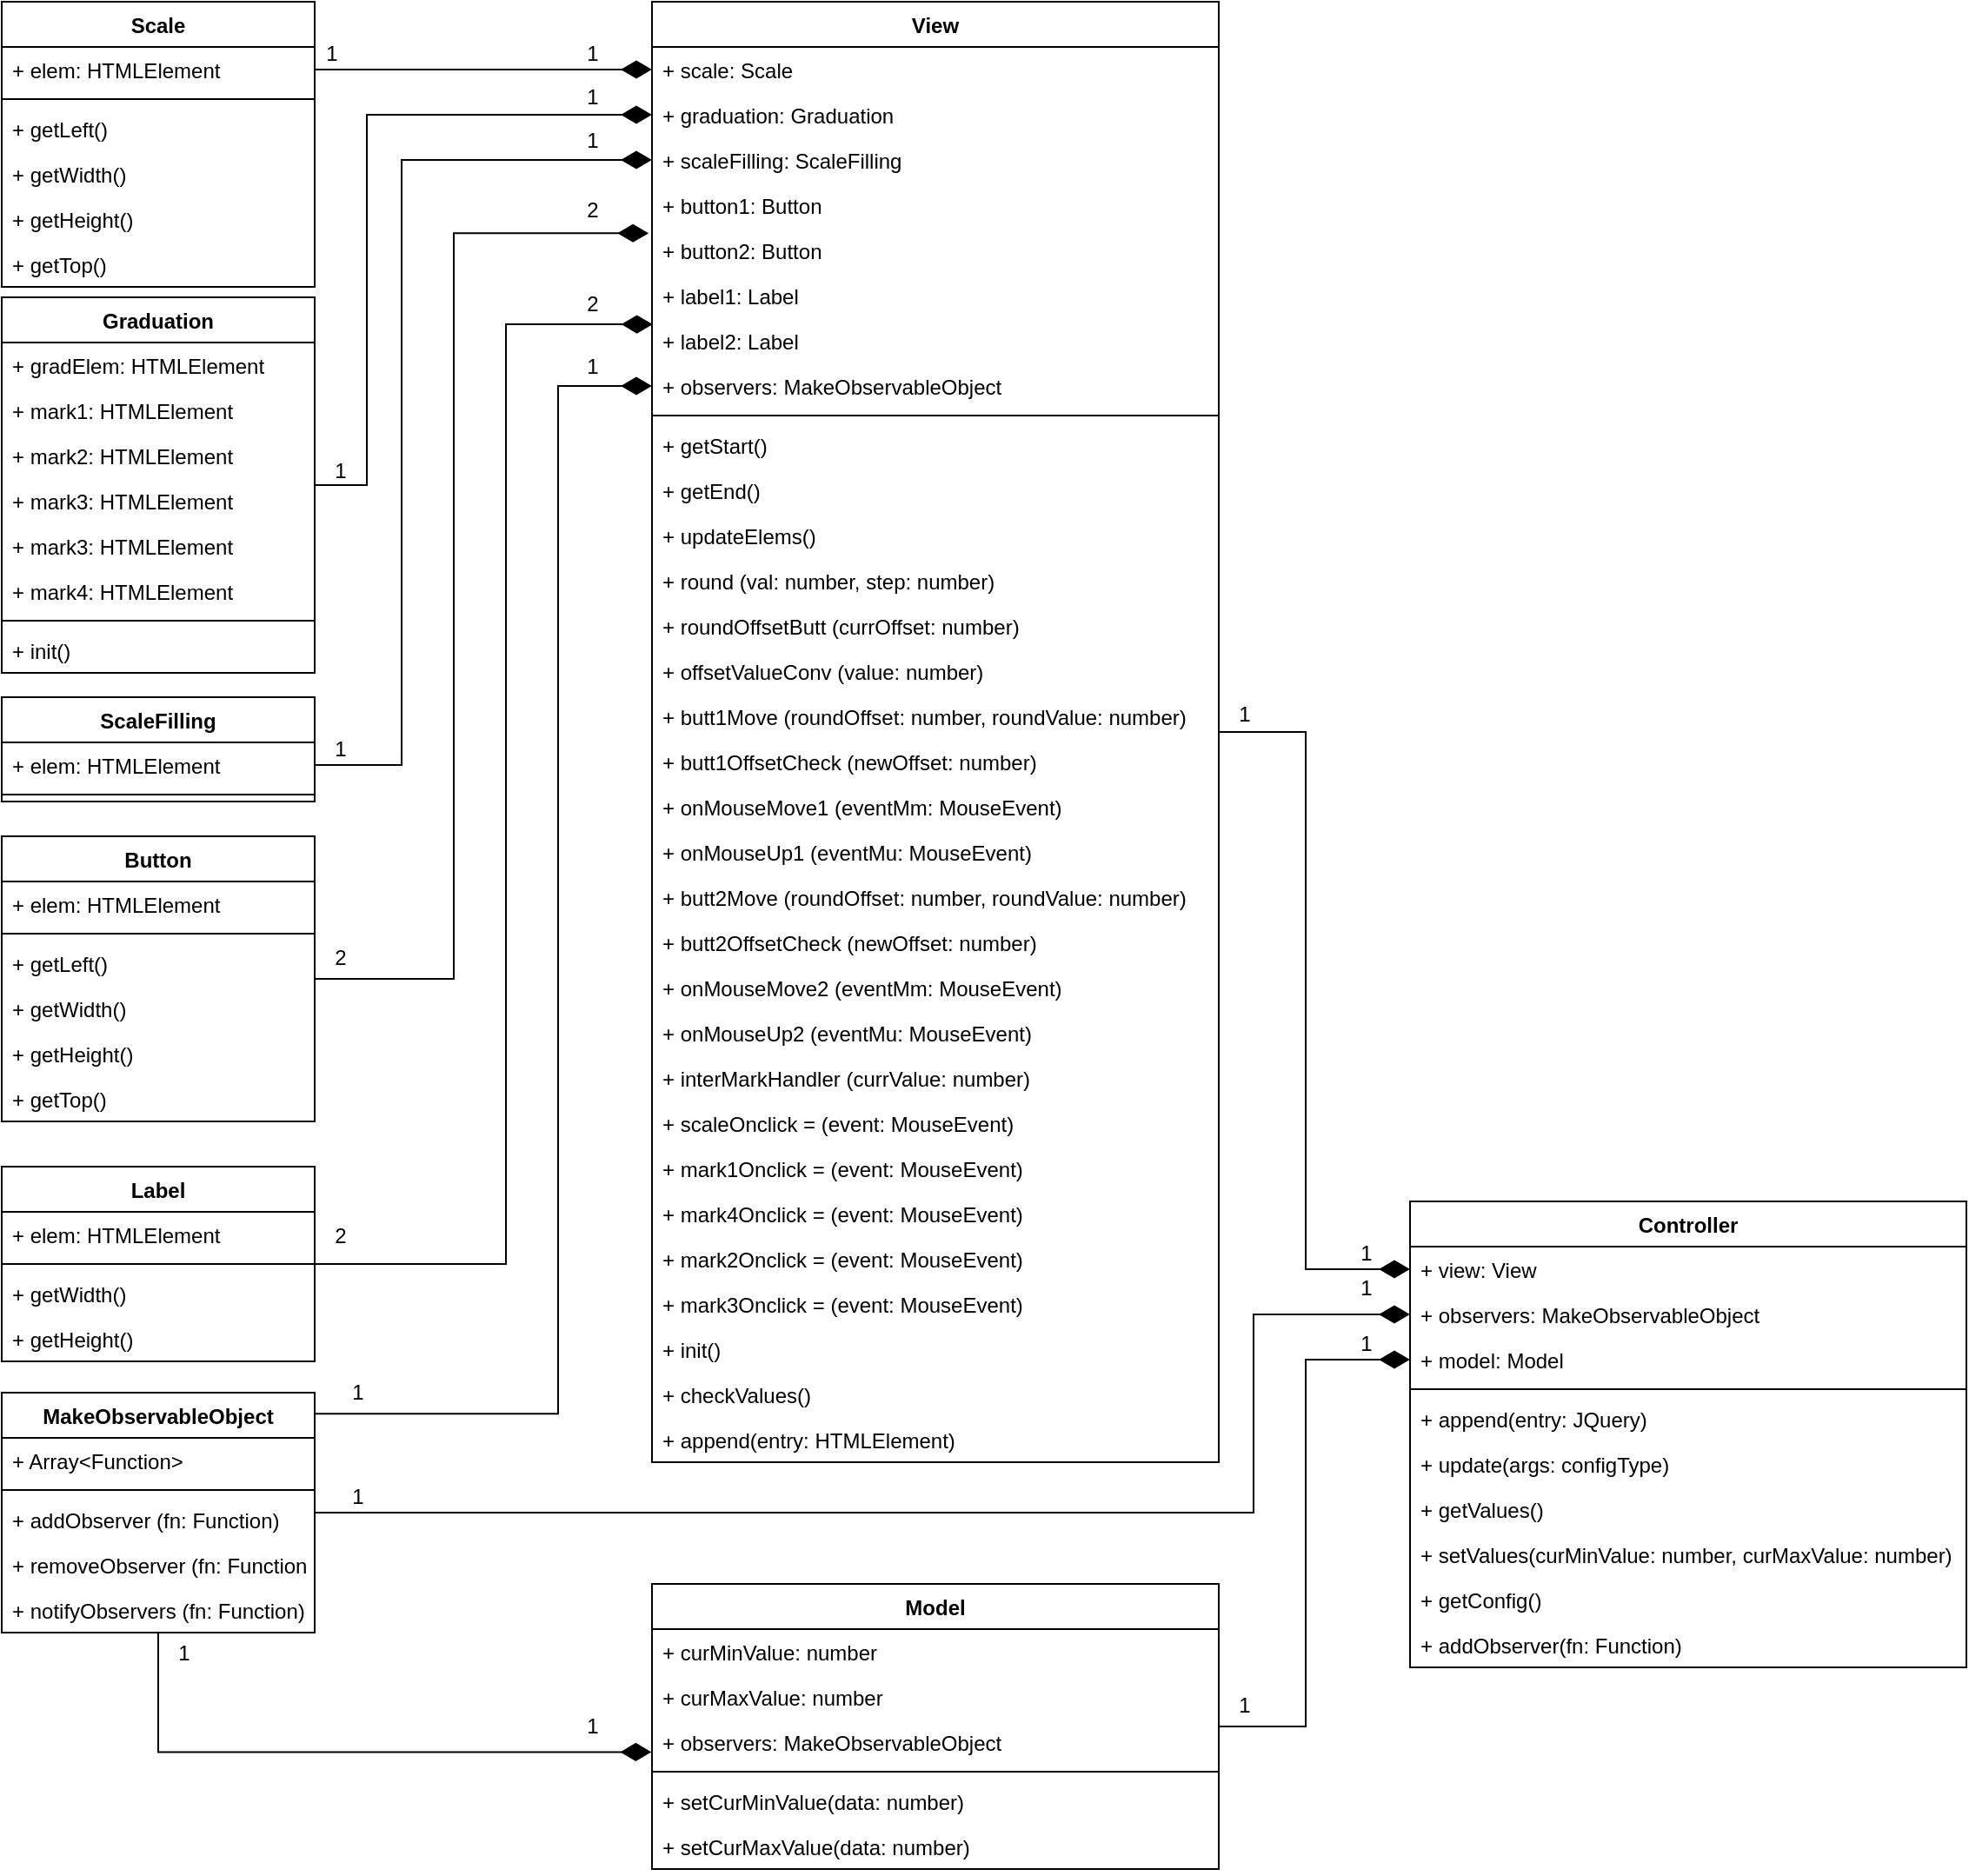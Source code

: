 <mxfile version="13.5.5" type="device"><diagram id="C5RBs43oDa-KdzZeNtuy" name="Page-1"><mxGraphModel dx="1468" dy="831" grid="1" gridSize="10" guides="1" tooltips="1" connect="1" arrows="1" fold="1" page="1" pageScale="1" pageWidth="1169" pageHeight="1654" math="0" shadow="0"><root><mxCell id="WIyWlLk6GJQsqaUBKTNV-0"/><mxCell id="WIyWlLk6GJQsqaUBKTNV-1" parent="WIyWlLk6GJQsqaUBKTNV-0"/><mxCell id="qAuqVjFfObLpfIINwKB6-16" style="edgeStyle=orthogonalEdgeStyle;rounded=0;orthogonalLoop=1;jettySize=auto;html=1;endArrow=diamondThin;endFill=1;endSize=15;" edge="1" parent="WIyWlLk6GJQsqaUBKTNV-1" source="qAuqVjFfObLpfIINwKB6-9" target="zkfFHV4jXpPFQw0GAbJ--1"><mxGeometry relative="1" as="geometry"><Array as="points"><mxPoint x="370" y="269"/><mxPoint x="370" y="269"/></Array></mxGeometry></mxCell><mxCell id="qAuqVjFfObLpfIINwKB6-17" value="1" style="text;html=1;strokeColor=none;fillColor=none;align=center;verticalAlign=middle;whiteSpace=wrap;rounded=0;" vertex="1" parent="WIyWlLk6GJQsqaUBKTNV-1"><mxGeometry x="200" y="250" width="20" height="20" as="geometry"/></mxCell><mxCell id="qAuqVjFfObLpfIINwKB6-18" value="1" style="text;html=1;strokeColor=none;fillColor=none;align=center;verticalAlign=middle;whiteSpace=wrap;rounded=0;" vertex="1" parent="WIyWlLk6GJQsqaUBKTNV-1"><mxGeometry x="340" y="250" width="40" height="20" as="geometry"/></mxCell><mxCell id="qAuqVjFfObLpfIINwKB6-93" style="edgeStyle=orthogonalEdgeStyle;rounded=0;orthogonalLoop=1;jettySize=auto;html=1;endArrow=diamondThin;endFill=1;endSize=15;" edge="1" parent="WIyWlLk6GJQsqaUBKTNV-1" source="qAuqVjFfObLpfIINwKB6-19" target="qAuqVjFfObLpfIINwKB6-91"><mxGeometry relative="1" as="geometry"><Array as="points"><mxPoint x="230" y="508"/><mxPoint x="230" y="295"/></Array></mxGeometry></mxCell><mxCell id="qAuqVjFfObLpfIINwKB6-36" value="1" style="text;html=1;strokeColor=none;fillColor=none;align=center;verticalAlign=middle;whiteSpace=wrap;rounded=0;" vertex="1" parent="WIyWlLk6GJQsqaUBKTNV-1"><mxGeometry x="200" y="490" width="30" height="20" as="geometry"/></mxCell><mxCell id="qAuqVjFfObLpfIINwKB6-37" value="1" style="text;html=1;strokeColor=none;fillColor=none;align=center;verticalAlign=middle;whiteSpace=wrap;rounded=0;" vertex="1" parent="WIyWlLk6GJQsqaUBKTNV-1"><mxGeometry x="340" y="280" width="40" height="10" as="geometry"/></mxCell><mxCell id="qAuqVjFfObLpfIINwKB6-54" style="edgeStyle=orthogonalEdgeStyle;rounded=0;orthogonalLoop=1;jettySize=auto;html=1;endArrow=diamondThin;endFill=1;endSize=15;entryX=-0.006;entryY=1.121;entryDx=0;entryDy=0;entryPerimeter=0;" edge="1" parent="WIyWlLk6GJQsqaUBKTNV-1" source="qAuqVjFfObLpfIINwKB6-47" target="qAuqVjFfObLpfIINwKB6-3"><mxGeometry relative="1" as="geometry"><mxPoint x="270" y="540" as="targetPoint"/><Array as="points"><mxPoint x="280" y="792"/><mxPoint x="280" y="363"/></Array></mxGeometry></mxCell><mxCell id="qAuqVjFfObLpfIINwKB6-55" value="2" style="text;html=1;strokeColor=none;fillColor=none;align=center;verticalAlign=middle;whiteSpace=wrap;rounded=0;" vertex="1" parent="WIyWlLk6GJQsqaUBKTNV-1"><mxGeometry x="200" y="770" width="30" height="20" as="geometry"/></mxCell><mxCell id="qAuqVjFfObLpfIINwKB6-122" style="edgeStyle=orthogonalEdgeStyle;rounded=0;orthogonalLoop=1;jettySize=auto;html=1;entryX=0.001;entryY=0.136;entryDx=0;entryDy=0;entryPerimeter=0;endArrow=diamondThin;endFill=1;endSize=15;" edge="1" parent="WIyWlLk6GJQsqaUBKTNV-1" source="qAuqVjFfObLpfIINwKB6-58" target="qAuqVjFfObLpfIINwKB6-6"><mxGeometry relative="1" as="geometry"><Array as="points"><mxPoint x="310" y="956"/><mxPoint x="310" y="416"/></Array></mxGeometry></mxCell><mxCell id="qAuqVjFfObLpfIINwKB6-75" value="1" style="text;html=1;strokeColor=none;fillColor=none;align=center;verticalAlign=middle;whiteSpace=wrap;rounded=0;" vertex="1" parent="WIyWlLk6GJQsqaUBKTNV-1"><mxGeometry x="200" y="650" width="30" height="20" as="geometry"/></mxCell><mxCell id="qAuqVjFfObLpfIINwKB6-78" value="2" style="text;html=1;strokeColor=none;fillColor=none;align=center;verticalAlign=middle;whiteSpace=wrap;rounded=0;" vertex="1" parent="WIyWlLk6GJQsqaUBKTNV-1"><mxGeometry x="200" y="930" width="30" height="20" as="geometry"/></mxCell><mxCell id="qAuqVjFfObLpfIINwKB6-79" value="2" style="text;html=1;strokeColor=none;fillColor=none;align=center;verticalAlign=middle;whiteSpace=wrap;rounded=0;" vertex="1" parent="WIyWlLk6GJQsqaUBKTNV-1"><mxGeometry x="340" y="394" width="40" height="20" as="geometry"/></mxCell><mxCell id="qAuqVjFfObLpfIINwKB6-81" value="2" style="text;html=1;strokeColor=none;fillColor=none;align=center;verticalAlign=middle;whiteSpace=wrap;rounded=0;" vertex="1" parent="WIyWlLk6GJQsqaUBKTNV-1"><mxGeometry x="340" y="340" width="40" height="20" as="geometry"/></mxCell><mxCell id="qAuqVjFfObLpfIINwKB6-82" value="1" style="text;html=1;strokeColor=none;fillColor=none;align=center;verticalAlign=middle;whiteSpace=wrap;rounded=0;" vertex="1" parent="WIyWlLk6GJQsqaUBKTNV-1"><mxGeometry x="340" y="300" width="40" height="20" as="geometry"/></mxCell><mxCell id="qAuqVjFfObLpfIINwKB6-95" style="edgeStyle=orthogonalEdgeStyle;rounded=0;orthogonalLoop=1;jettySize=auto;html=1;endArrow=diamondThin;endFill=1;endSize=15;exitX=1.002;exitY=0.088;exitDx=0;exitDy=0;exitPerimeter=0;" edge="1" parent="WIyWlLk6GJQsqaUBKTNV-1" source="qAuqVjFfObLpfIINwKB6-83" target="qAuqVjFfObLpfIINwKB6-4"><mxGeometry relative="1" as="geometry"><Array as="points"><mxPoint x="340" y="1042"/><mxPoint x="340" y="451"/></Array></mxGeometry></mxCell><mxCell id="qAuqVjFfObLpfIINwKB6-138" style="edgeStyle=orthogonalEdgeStyle;rounded=0;orthogonalLoop=1;jettySize=auto;html=1;entryX=-0.001;entryY=0.72;entryDx=0;entryDy=0;entryPerimeter=0;endArrow=diamondThin;endFill=1;endSize=15;" edge="1" parent="WIyWlLk6GJQsqaUBKTNV-1" source="qAuqVjFfObLpfIINwKB6-83" target="qAuqVjFfObLpfIINwKB6-131"><mxGeometry relative="1" as="geometry"/></mxCell><mxCell id="qAuqVjFfObLpfIINwKB6-92" style="edgeStyle=orthogonalEdgeStyle;rounded=0;orthogonalLoop=1;jettySize=auto;html=1;entryX=0;entryY=0.5;entryDx=0;entryDy=0;endArrow=diamondThin;endFill=1;endSize=15;" edge="1" parent="WIyWlLk6GJQsqaUBKTNV-1" source="qAuqVjFfObLpfIINwKB6-68" target="qAuqVjFfObLpfIINwKB6-2"><mxGeometry relative="1" as="geometry"><Array as="points"><mxPoint x="250" y="669"/><mxPoint x="250" y="321"/></Array></mxGeometry></mxCell><mxCell id="qAuqVjFfObLpfIINwKB6-96" value="1" style="text;html=1;strokeColor=none;fillColor=none;align=center;verticalAlign=middle;whiteSpace=wrap;rounded=0;" vertex="1" parent="WIyWlLk6GJQsqaUBKTNV-1"><mxGeometry x="210" y="1020" width="30" height="20" as="geometry"/></mxCell><mxCell id="qAuqVjFfObLpfIINwKB6-98" value="1" style="text;html=1;strokeColor=none;fillColor=none;align=center;verticalAlign=middle;whiteSpace=wrap;rounded=0;" vertex="1" parent="WIyWlLk6GJQsqaUBKTNV-1"><mxGeometry x="340" y="430" width="40" height="20" as="geometry"/></mxCell><mxCell id="qAuqVjFfObLpfIINwKB6-134" value="1" style="text;html=1;strokeColor=none;fillColor=none;align=center;verticalAlign=middle;whiteSpace=wrap;rounded=0;" vertex="1" parent="WIyWlLk6GJQsqaUBKTNV-1"><mxGeometry x="110" y="1170" width="30" height="20" as="geometry"/></mxCell><mxCell id="qAuqVjFfObLpfIINwKB6-135" value="1" style="text;html=1;strokeColor=none;fillColor=none;align=center;verticalAlign=middle;whiteSpace=wrap;rounded=0;" vertex="1" parent="WIyWlLk6GJQsqaUBKTNV-1"><mxGeometry x="345" y="1212" width="30" height="20" as="geometry"/></mxCell><mxCell id="qAuqVjFfObLpfIINwKB6-9" value="Scale" style="swimlane;fontStyle=1;align=center;verticalAlign=top;childLayout=stackLayout;horizontal=1;startSize=26;horizontalStack=0;resizeParent=1;resizeParentMax=0;resizeLast=0;collapsible=1;marginBottom=0;" vertex="1" parent="WIyWlLk6GJQsqaUBKTNV-1"><mxGeometry x="20" y="230" width="180" height="164" as="geometry"><mxRectangle x="60" y="40" width="60" height="26" as="alternateBounds"/></mxGeometry></mxCell><mxCell id="qAuqVjFfObLpfIINwKB6-10" value="+ elem: HTMLElement" style="text;strokeColor=none;fillColor=none;align=left;verticalAlign=top;spacingLeft=4;spacingRight=4;overflow=hidden;rotatable=0;points=[[0,0.5],[1,0.5]];portConstraint=eastwest;" vertex="1" parent="qAuqVjFfObLpfIINwKB6-9"><mxGeometry y="26" width="180" height="26" as="geometry"/></mxCell><mxCell id="qAuqVjFfObLpfIINwKB6-11" value="" style="line;strokeWidth=1;fillColor=none;align=left;verticalAlign=middle;spacingTop=-1;spacingLeft=3;spacingRight=3;rotatable=0;labelPosition=right;points=[];portConstraint=eastwest;" vertex="1" parent="qAuqVjFfObLpfIINwKB6-9"><mxGeometry y="52" width="180" height="8" as="geometry"/></mxCell><mxCell id="qAuqVjFfObLpfIINwKB6-12" value="+ getLeft()" style="text;strokeColor=none;fillColor=none;align=left;verticalAlign=top;spacingLeft=4;spacingRight=4;overflow=hidden;rotatable=0;points=[[0,0.5],[1,0.5]];portConstraint=eastwest;" vertex="1" parent="qAuqVjFfObLpfIINwKB6-9"><mxGeometry y="60" width="180" height="26" as="geometry"/></mxCell><mxCell id="qAuqVjFfObLpfIINwKB6-13" value="+ getWidth()" style="text;strokeColor=none;fillColor=none;align=left;verticalAlign=top;spacingLeft=4;spacingRight=4;overflow=hidden;rotatable=0;points=[[0,0.5],[1,0.5]];portConstraint=eastwest;" vertex="1" parent="qAuqVjFfObLpfIINwKB6-9"><mxGeometry y="86" width="180" height="26" as="geometry"/></mxCell><mxCell id="qAuqVjFfObLpfIINwKB6-14" value="+ getHeight()" style="text;strokeColor=none;fillColor=none;align=left;verticalAlign=top;spacingLeft=4;spacingRight=4;overflow=hidden;rotatable=0;points=[[0,0.5],[1,0.5]];portConstraint=eastwest;" vertex="1" parent="qAuqVjFfObLpfIINwKB6-9"><mxGeometry y="112" width="180" height="26" as="geometry"/></mxCell><mxCell id="qAuqVjFfObLpfIINwKB6-15" value="+ getTop()" style="text;strokeColor=none;fillColor=none;align=left;verticalAlign=top;spacingLeft=4;spacingRight=4;overflow=hidden;rotatable=0;points=[[0,0.5],[1,0.5]];portConstraint=eastwest;" vertex="1" parent="qAuqVjFfObLpfIINwKB6-9"><mxGeometry y="138" width="180" height="26" as="geometry"/></mxCell><mxCell id="qAuqVjFfObLpfIINwKB6-19" value="Graduation" style="swimlane;fontStyle=1;align=center;verticalAlign=top;childLayout=stackLayout;horizontal=1;startSize=26;horizontalStack=0;resizeParent=1;resizeParentMax=0;resizeLast=0;collapsible=1;marginBottom=0;" vertex="1" parent="WIyWlLk6GJQsqaUBKTNV-1"><mxGeometry x="20" y="400" width="180" height="216" as="geometry"><mxRectangle x="60" y="210" width="60" height="26" as="alternateBounds"/></mxGeometry></mxCell><mxCell id="qAuqVjFfObLpfIINwKB6-20" value="+ gradElem: HTMLElement" style="text;strokeColor=none;fillColor=none;align=left;verticalAlign=top;spacingLeft=4;spacingRight=4;overflow=hidden;rotatable=0;points=[[0,0.5],[1,0.5]];portConstraint=eastwest;" vertex="1" parent="qAuqVjFfObLpfIINwKB6-19"><mxGeometry y="26" width="180" height="26" as="geometry"/></mxCell><mxCell id="qAuqVjFfObLpfIINwKB6-27" value="+ mark1: HTMLElement" style="text;strokeColor=none;fillColor=none;align=left;verticalAlign=top;spacingLeft=4;spacingRight=4;overflow=hidden;rotatable=0;points=[[0,0.5],[1,0.5]];portConstraint=eastwest;" vertex="1" parent="qAuqVjFfObLpfIINwKB6-19"><mxGeometry y="52" width="180" height="26" as="geometry"/></mxCell><mxCell id="qAuqVjFfObLpfIINwKB6-29" value="+ mark2: HTMLElement" style="text;strokeColor=none;fillColor=none;align=left;verticalAlign=top;spacingLeft=4;spacingRight=4;overflow=hidden;rotatable=0;points=[[0,0.5],[1,0.5]];portConstraint=eastwest;" vertex="1" parent="qAuqVjFfObLpfIINwKB6-19"><mxGeometry y="78" width="180" height="26" as="geometry"/></mxCell><mxCell id="qAuqVjFfObLpfIINwKB6-30" value="+ mark3: HTMLElement" style="text;strokeColor=none;fillColor=none;align=left;verticalAlign=top;spacingLeft=4;spacingRight=4;overflow=hidden;rotatable=0;points=[[0,0.5],[1,0.5]];portConstraint=eastwest;" vertex="1" parent="qAuqVjFfObLpfIINwKB6-19"><mxGeometry y="104" width="180" height="26" as="geometry"/></mxCell><mxCell id="qAuqVjFfObLpfIINwKB6-32" value="+ mark3: HTMLElement" style="text;strokeColor=none;fillColor=none;align=left;verticalAlign=top;spacingLeft=4;spacingRight=4;overflow=hidden;rotatable=0;points=[[0,0.5],[1,0.5]];portConstraint=eastwest;" vertex="1" parent="qAuqVjFfObLpfIINwKB6-19"><mxGeometry y="130" width="180" height="26" as="geometry"/></mxCell><mxCell id="qAuqVjFfObLpfIINwKB6-31" value="+ mark4: HTMLElement" style="text;strokeColor=none;fillColor=none;align=left;verticalAlign=top;spacingLeft=4;spacingRight=4;overflow=hidden;rotatable=0;points=[[0,0.5],[1,0.5]];portConstraint=eastwest;" vertex="1" parent="qAuqVjFfObLpfIINwKB6-19"><mxGeometry y="156" width="180" height="26" as="geometry"/></mxCell><mxCell id="qAuqVjFfObLpfIINwKB6-21" value="" style="line;strokeWidth=1;fillColor=none;align=left;verticalAlign=middle;spacingTop=-1;spacingLeft=3;spacingRight=3;rotatable=0;labelPosition=right;points=[];portConstraint=eastwest;" vertex="1" parent="qAuqVjFfObLpfIINwKB6-19"><mxGeometry y="182" width="180" height="8" as="geometry"/></mxCell><mxCell id="qAuqVjFfObLpfIINwKB6-22" value="+ init()" style="text;strokeColor=none;fillColor=none;align=left;verticalAlign=top;spacingLeft=4;spacingRight=4;overflow=hidden;rotatable=0;points=[[0,0.5],[1,0.5]];portConstraint=eastwest;" vertex="1" parent="qAuqVjFfObLpfIINwKB6-19"><mxGeometry y="190" width="180" height="26" as="geometry"/></mxCell><mxCell id="qAuqVjFfObLpfIINwKB6-58" value="Label" style="swimlane;fontStyle=1;align=center;verticalAlign=top;childLayout=stackLayout;horizontal=1;startSize=26;horizontalStack=0;resizeParent=1;resizeParentMax=0;resizeLast=0;collapsible=1;marginBottom=0;" vertex="1" parent="WIyWlLk6GJQsqaUBKTNV-1"><mxGeometry x="20" y="900" width="180" height="112" as="geometry"><mxRectangle x="60" y="40" width="60" height="26" as="alternateBounds"/></mxGeometry></mxCell><mxCell id="qAuqVjFfObLpfIINwKB6-59" value="+ elem: HTMLElement" style="text;strokeColor=none;fillColor=none;align=left;verticalAlign=top;spacingLeft=4;spacingRight=4;overflow=hidden;rotatable=0;points=[[0,0.5],[1,0.5]];portConstraint=eastwest;" vertex="1" parent="qAuqVjFfObLpfIINwKB6-58"><mxGeometry y="26" width="180" height="26" as="geometry"/></mxCell><mxCell id="qAuqVjFfObLpfIINwKB6-60" value="" style="line;strokeWidth=1;fillColor=none;align=left;verticalAlign=middle;spacingTop=-1;spacingLeft=3;spacingRight=3;rotatable=0;labelPosition=right;points=[];portConstraint=eastwest;" vertex="1" parent="qAuqVjFfObLpfIINwKB6-58"><mxGeometry y="52" width="180" height="8" as="geometry"/></mxCell><mxCell id="qAuqVjFfObLpfIINwKB6-62" value="+ getWidth()" style="text;strokeColor=none;fillColor=none;align=left;verticalAlign=top;spacingLeft=4;spacingRight=4;overflow=hidden;rotatable=0;points=[[0,0.5],[1,0.5]];portConstraint=eastwest;" vertex="1" parent="qAuqVjFfObLpfIINwKB6-58"><mxGeometry y="60" width="180" height="26" as="geometry"/></mxCell><mxCell id="qAuqVjFfObLpfIINwKB6-63" value="+ getHeight()" style="text;strokeColor=none;fillColor=none;align=left;verticalAlign=top;spacingLeft=4;spacingRight=4;overflow=hidden;rotatable=0;points=[[0,0.5],[1,0.5]];portConstraint=eastwest;" vertex="1" parent="qAuqVjFfObLpfIINwKB6-58"><mxGeometry y="86" width="180" height="26" as="geometry"/></mxCell><mxCell id="qAuqVjFfObLpfIINwKB6-67" value="ScaleFilling" style="swimlane;fontStyle=1;align=center;verticalAlign=top;childLayout=stackLayout;horizontal=1;startSize=26;horizontalStack=0;resizeParent=1;resizeParentMax=0;resizeLast=0;collapsible=1;marginBottom=0;" vertex="1" parent="WIyWlLk6GJQsqaUBKTNV-1"><mxGeometry x="20" y="630" width="180" height="60" as="geometry"><mxRectangle x="60" y="40" width="60" height="26" as="alternateBounds"/></mxGeometry></mxCell><mxCell id="qAuqVjFfObLpfIINwKB6-68" value="+ elem: HTMLElement" style="text;strokeColor=none;fillColor=none;align=left;verticalAlign=top;spacingLeft=4;spacingRight=4;overflow=hidden;rotatable=0;points=[[0,0.5],[1,0.5]];portConstraint=eastwest;" vertex="1" parent="qAuqVjFfObLpfIINwKB6-67"><mxGeometry y="26" width="180" height="26" as="geometry"/></mxCell><mxCell id="qAuqVjFfObLpfIINwKB6-69" value="" style="line;strokeWidth=1;fillColor=none;align=left;verticalAlign=middle;spacingTop=-1;spacingLeft=3;spacingRight=3;rotatable=0;labelPosition=right;points=[];portConstraint=eastwest;" vertex="1" parent="qAuqVjFfObLpfIINwKB6-67"><mxGeometry y="52" width="180" height="8" as="geometry"/></mxCell><mxCell id="qAuqVjFfObLpfIINwKB6-47" value="Button" style="swimlane;fontStyle=1;align=center;verticalAlign=top;childLayout=stackLayout;horizontal=1;startSize=26;horizontalStack=0;resizeParent=1;resizeParentMax=0;resizeLast=0;collapsible=1;marginBottom=0;" vertex="1" parent="WIyWlLk6GJQsqaUBKTNV-1"><mxGeometry x="20" y="710" width="180" height="164" as="geometry"><mxRectangle x="60" y="40" width="60" height="26" as="alternateBounds"/></mxGeometry></mxCell><mxCell id="qAuqVjFfObLpfIINwKB6-48" value="+ elem: HTMLElement" style="text;strokeColor=none;fillColor=none;align=left;verticalAlign=top;spacingLeft=4;spacingRight=4;overflow=hidden;rotatable=0;points=[[0,0.5],[1,0.5]];portConstraint=eastwest;" vertex="1" parent="qAuqVjFfObLpfIINwKB6-47"><mxGeometry y="26" width="180" height="26" as="geometry"/></mxCell><mxCell id="qAuqVjFfObLpfIINwKB6-49" value="" style="line;strokeWidth=1;fillColor=none;align=left;verticalAlign=middle;spacingTop=-1;spacingLeft=3;spacingRight=3;rotatable=0;labelPosition=right;points=[];portConstraint=eastwest;" vertex="1" parent="qAuqVjFfObLpfIINwKB6-47"><mxGeometry y="52" width="180" height="8" as="geometry"/></mxCell><mxCell id="qAuqVjFfObLpfIINwKB6-50" value="+ getLeft()" style="text;strokeColor=none;fillColor=none;align=left;verticalAlign=top;spacingLeft=4;spacingRight=4;overflow=hidden;rotatable=0;points=[[0,0.5],[1,0.5]];portConstraint=eastwest;" vertex="1" parent="qAuqVjFfObLpfIINwKB6-47"><mxGeometry y="60" width="180" height="26" as="geometry"/></mxCell><mxCell id="qAuqVjFfObLpfIINwKB6-51" value="+ getWidth()" style="text;strokeColor=none;fillColor=none;align=left;verticalAlign=top;spacingLeft=4;spacingRight=4;overflow=hidden;rotatable=0;points=[[0,0.5],[1,0.5]];portConstraint=eastwest;" vertex="1" parent="qAuqVjFfObLpfIINwKB6-47"><mxGeometry y="86" width="180" height="26" as="geometry"/></mxCell><mxCell id="qAuqVjFfObLpfIINwKB6-52" value="+ getHeight()" style="text;strokeColor=none;fillColor=none;align=left;verticalAlign=top;spacingLeft=4;spacingRight=4;overflow=hidden;rotatable=0;points=[[0,0.5],[1,0.5]];portConstraint=eastwest;" vertex="1" parent="qAuqVjFfObLpfIINwKB6-47"><mxGeometry y="112" width="180" height="26" as="geometry"/></mxCell><mxCell id="qAuqVjFfObLpfIINwKB6-53" value="+ getTop()" style="text;strokeColor=none;fillColor=none;align=left;verticalAlign=top;spacingLeft=4;spacingRight=4;overflow=hidden;rotatable=0;points=[[0,0.5],[1,0.5]];portConstraint=eastwest;" vertex="1" parent="qAuqVjFfObLpfIINwKB6-47"><mxGeometry y="138" width="180" height="26" as="geometry"/></mxCell><mxCell id="qAuqVjFfObLpfIINwKB6-162" style="edgeStyle=orthogonalEdgeStyle;rounded=0;orthogonalLoop=1;jettySize=auto;html=1;entryX=0;entryY=0.5;entryDx=0;entryDy=0;endArrow=diamondThin;endFill=1;endSize=15;" edge="1" parent="WIyWlLk6GJQsqaUBKTNV-1" source="qAuqVjFfObLpfIINwKB6-83" target="qAuqVjFfObLpfIINwKB6-142"><mxGeometry relative="1" as="geometry"><Array as="points"><mxPoint x="740" y="1099"/><mxPoint x="740" y="985"/></Array></mxGeometry></mxCell><mxCell id="qAuqVjFfObLpfIINwKB6-83" value="MakeObservableObject" style="swimlane;fontStyle=1;align=center;verticalAlign=top;childLayout=stackLayout;horizontal=1;startSize=26;horizontalStack=0;resizeParent=1;resizeParentMax=0;resizeLast=0;collapsible=1;marginBottom=0;" vertex="1" parent="WIyWlLk6GJQsqaUBKTNV-1"><mxGeometry x="20" y="1030" width="180" height="138" as="geometry"><mxRectangle x="60" y="40" width="60" height="26" as="alternateBounds"/></mxGeometry></mxCell><mxCell id="qAuqVjFfObLpfIINwKB6-84" value="+ Array&lt;Function&gt;" style="text;strokeColor=none;fillColor=none;align=left;verticalAlign=top;spacingLeft=4;spacingRight=4;overflow=hidden;rotatable=0;points=[[0,0.5],[1,0.5]];portConstraint=eastwest;" vertex="1" parent="qAuqVjFfObLpfIINwKB6-83"><mxGeometry y="26" width="180" height="26" as="geometry"/></mxCell><mxCell id="qAuqVjFfObLpfIINwKB6-85" value="" style="line;strokeWidth=1;fillColor=none;align=left;verticalAlign=middle;spacingTop=-1;spacingLeft=3;spacingRight=3;rotatable=0;labelPosition=right;points=[];portConstraint=eastwest;" vertex="1" parent="qAuqVjFfObLpfIINwKB6-83"><mxGeometry y="52" width="180" height="8" as="geometry"/></mxCell><mxCell id="qAuqVjFfObLpfIINwKB6-86" value="+ addObserver (fn: Function)" style="text;strokeColor=none;fillColor=none;align=left;verticalAlign=top;spacingLeft=4;spacingRight=4;overflow=hidden;rotatable=0;points=[[0,0.5],[1,0.5]];portConstraint=eastwest;" vertex="1" parent="qAuqVjFfObLpfIINwKB6-83"><mxGeometry y="60" width="180" height="26" as="geometry"/></mxCell><mxCell id="qAuqVjFfObLpfIINwKB6-88" value="+ removeObserver (fn: Function)" style="text;strokeColor=none;fillColor=none;align=left;verticalAlign=top;spacingLeft=4;spacingRight=4;overflow=hidden;rotatable=0;points=[[0,0.5],[1,0.5]];portConstraint=eastwest;" vertex="1" parent="qAuqVjFfObLpfIINwKB6-83"><mxGeometry y="86" width="180" height="26" as="geometry"/></mxCell><mxCell id="qAuqVjFfObLpfIINwKB6-89" value="+ notifyObservers (fn: Function)" style="text;strokeColor=none;fillColor=none;align=left;verticalAlign=top;spacingLeft=4;spacingRight=4;overflow=hidden;rotatable=0;points=[[0,0.5],[1,0.5]];portConstraint=eastwest;" vertex="1" parent="qAuqVjFfObLpfIINwKB6-83"><mxGeometry y="112" width="180" height="26" as="geometry"/></mxCell><mxCell id="qAuqVjFfObLpfIINwKB6-153" style="edgeStyle=orthogonalEdgeStyle;rounded=0;orthogonalLoop=1;jettySize=auto;html=1;entryX=0;entryY=0.5;entryDx=0;entryDy=0;endArrow=diamondThin;endFill=1;endSize=15;" edge="1" parent="WIyWlLk6GJQsqaUBKTNV-1" source="zkfFHV4jXpPFQw0GAbJ--0" target="qAuqVjFfObLpfIINwKB6-140"><mxGeometry relative="1" as="geometry"/></mxCell><mxCell id="zkfFHV4jXpPFQw0GAbJ--0" value="View" style="swimlane;fontStyle=1;align=center;verticalAlign=top;childLayout=stackLayout;horizontal=1;startSize=26;horizontalStack=0;resizeParent=1;resizeLast=0;collapsible=1;marginBottom=0;rounded=0;shadow=0;strokeWidth=1;" parent="WIyWlLk6GJQsqaUBKTNV-1" vertex="1"><mxGeometry x="394" y="230" width="326" height="840" as="geometry"><mxRectangle x="220" y="120" width="160" height="26" as="alternateBounds"/></mxGeometry></mxCell><mxCell id="zkfFHV4jXpPFQw0GAbJ--1" value="+ scale: Scale" style="text;align=left;verticalAlign=top;spacingLeft=4;spacingRight=4;overflow=hidden;rotatable=0;points=[[0,0.5],[1,0.5]];portConstraint=eastwest;" parent="zkfFHV4jXpPFQw0GAbJ--0" vertex="1"><mxGeometry y="26" width="326" height="26" as="geometry"/></mxCell><mxCell id="qAuqVjFfObLpfIINwKB6-91" value="+ graduation: Graduation" style="text;align=left;verticalAlign=top;spacingLeft=4;spacingRight=4;overflow=hidden;rotatable=0;points=[[0,0.5],[1,0.5]];portConstraint=eastwest;rounded=0;shadow=0;html=0;" vertex="1" parent="zkfFHV4jXpPFQw0GAbJ--0"><mxGeometry y="52" width="326" height="26" as="geometry"/></mxCell><mxCell id="qAuqVjFfObLpfIINwKB6-2" value="+ scaleFilling: ScaleFilling" style="text;align=left;verticalAlign=top;spacingLeft=4;spacingRight=4;overflow=hidden;rotatable=0;points=[[0,0.5],[1,0.5]];portConstraint=eastwest;rounded=0;shadow=0;html=0;" vertex="1" parent="zkfFHV4jXpPFQw0GAbJ--0"><mxGeometry y="78" width="326" height="26" as="geometry"/></mxCell><mxCell id="qAuqVjFfObLpfIINwKB6-3" value="+ button1: Button" style="text;align=left;verticalAlign=top;spacingLeft=4;spacingRight=4;overflow=hidden;rotatable=0;points=[[0,0.5],[1,0.5]];portConstraint=eastwest;rounded=0;shadow=0;html=0;" vertex="1" parent="zkfFHV4jXpPFQw0GAbJ--0"><mxGeometry y="104" width="326" height="26" as="geometry"/></mxCell><mxCell id="qAuqVjFfObLpfIINwKB6-8" value="+ button2: Button" style="text;align=left;verticalAlign=top;spacingLeft=4;spacingRight=4;overflow=hidden;rotatable=0;points=[[0,0.5],[1,0.5]];portConstraint=eastwest;rounded=0;shadow=0;html=0;" vertex="1" parent="zkfFHV4jXpPFQw0GAbJ--0"><mxGeometry y="130" width="326" height="26" as="geometry"/></mxCell><mxCell id="qAuqVjFfObLpfIINwKB6-7" value="+ label1: Label" style="text;align=left;verticalAlign=top;spacingLeft=4;spacingRight=4;overflow=hidden;rotatable=0;points=[[0,0.5],[1,0.5]];portConstraint=eastwest;rounded=0;shadow=0;html=0;" vertex="1" parent="zkfFHV4jXpPFQw0GAbJ--0"><mxGeometry y="156" width="326" height="26" as="geometry"/></mxCell><mxCell id="qAuqVjFfObLpfIINwKB6-6" value="+ label2: Label" style="text;align=left;verticalAlign=top;spacingLeft=4;spacingRight=4;overflow=hidden;rotatable=0;points=[[0,0.5],[1,0.5]];portConstraint=eastwest;rounded=0;shadow=0;html=0;" vertex="1" parent="zkfFHV4jXpPFQw0GAbJ--0"><mxGeometry y="182" width="326" height="26" as="geometry"/></mxCell><mxCell id="qAuqVjFfObLpfIINwKB6-4" value="+ observers: MakeObservableObject" style="text;align=left;verticalAlign=top;spacingLeft=4;spacingRight=4;overflow=hidden;rotatable=0;points=[[0,0.5],[1,0.5]];portConstraint=eastwest;rounded=0;shadow=0;html=0;" vertex="1" parent="zkfFHV4jXpPFQw0GAbJ--0"><mxGeometry y="208" width="326" height="26" as="geometry"/></mxCell><mxCell id="zkfFHV4jXpPFQw0GAbJ--4" value="" style="line;html=1;strokeWidth=1;align=left;verticalAlign=middle;spacingTop=-1;spacingLeft=3;spacingRight=3;rotatable=0;labelPosition=right;points=[];portConstraint=eastwest;" parent="zkfFHV4jXpPFQw0GAbJ--0" vertex="1"><mxGeometry y="234" width="326" height="8" as="geometry"/></mxCell><mxCell id="qAuqVjFfObLpfIINwKB6-99" value="+ getStart()" style="text;align=left;verticalAlign=top;spacingLeft=4;spacingRight=4;overflow=hidden;rotatable=0;points=[[0,0.5],[1,0.5]];portConstraint=eastwest;rounded=0;shadow=0;html=0;" vertex="1" parent="zkfFHV4jXpPFQw0GAbJ--0"><mxGeometry y="242" width="326" height="26" as="geometry"/></mxCell><mxCell id="qAuqVjFfObLpfIINwKB6-100" value="+ getEnd()" style="text;align=left;verticalAlign=top;spacingLeft=4;spacingRight=4;overflow=hidden;rotatable=0;points=[[0,0.5],[1,0.5]];portConstraint=eastwest;rounded=0;shadow=0;html=0;" vertex="1" parent="zkfFHV4jXpPFQw0GAbJ--0"><mxGeometry y="268" width="326" height="26" as="geometry"/></mxCell><mxCell id="qAuqVjFfObLpfIINwKB6-101" value="+ updateElems()" style="text;align=left;verticalAlign=top;spacingLeft=4;spacingRight=4;overflow=hidden;rotatable=0;points=[[0,0.5],[1,0.5]];portConstraint=eastwest;rounded=0;shadow=0;html=0;" vertex="1" parent="zkfFHV4jXpPFQw0GAbJ--0"><mxGeometry y="294" width="326" height="26" as="geometry"/></mxCell><mxCell id="qAuqVjFfObLpfIINwKB6-102" value="+ round (val: number, step: number)" style="text;align=left;verticalAlign=top;spacingLeft=4;spacingRight=4;overflow=hidden;rotatable=0;points=[[0,0.5],[1,0.5]];portConstraint=eastwest;rounded=0;shadow=0;html=0;" vertex="1" parent="zkfFHV4jXpPFQw0GAbJ--0"><mxGeometry y="320" width="326" height="26" as="geometry"/></mxCell><mxCell id="qAuqVjFfObLpfIINwKB6-103" value="+ roundOffsetButt (currOffset: number)" style="text;align=left;verticalAlign=top;spacingLeft=4;spacingRight=4;overflow=hidden;rotatable=0;points=[[0,0.5],[1,0.5]];portConstraint=eastwest;rounded=0;shadow=0;html=0;" vertex="1" parent="zkfFHV4jXpPFQw0GAbJ--0"><mxGeometry y="346" width="326" height="26" as="geometry"/></mxCell><mxCell id="qAuqVjFfObLpfIINwKB6-104" value="+ offsetValueConv (value: number)" style="text;align=left;verticalAlign=top;spacingLeft=4;spacingRight=4;overflow=hidden;rotatable=0;points=[[0,0.5],[1,0.5]];portConstraint=eastwest;rounded=0;shadow=0;html=0;" vertex="1" parent="zkfFHV4jXpPFQw0GAbJ--0"><mxGeometry y="372" width="326" height="26" as="geometry"/></mxCell><mxCell id="qAuqVjFfObLpfIINwKB6-105" value="+ butt1Move (roundOffset: number, roundValue: number)" style="text;align=left;verticalAlign=top;spacingLeft=4;spacingRight=4;overflow=hidden;rotatable=0;points=[[0,0.5],[1,0.5]];portConstraint=eastwest;rounded=0;shadow=0;html=0;" vertex="1" parent="zkfFHV4jXpPFQw0GAbJ--0"><mxGeometry y="398" width="326" height="26" as="geometry"/></mxCell><mxCell id="qAuqVjFfObLpfIINwKB6-106" value="+ butt1OffsetCheck (newOffset: number)" style="text;align=left;verticalAlign=top;spacingLeft=4;spacingRight=4;overflow=hidden;rotatable=0;points=[[0,0.5],[1,0.5]];portConstraint=eastwest;rounded=0;shadow=0;html=0;" vertex="1" parent="zkfFHV4jXpPFQw0GAbJ--0"><mxGeometry y="424" width="326" height="26" as="geometry"/></mxCell><mxCell id="qAuqVjFfObLpfIINwKB6-107" value="+ onMouseMove1 (eventMm: MouseEvent)" style="text;align=left;verticalAlign=top;spacingLeft=4;spacingRight=4;overflow=hidden;rotatable=0;points=[[0,0.5],[1,0.5]];portConstraint=eastwest;rounded=0;shadow=0;html=0;" vertex="1" parent="zkfFHV4jXpPFQw0GAbJ--0"><mxGeometry y="450" width="326" height="26" as="geometry"/></mxCell><mxCell id="qAuqVjFfObLpfIINwKB6-108" value="+ onMouseUp1 (eventMu: MouseEvent)" style="text;align=left;verticalAlign=top;spacingLeft=4;spacingRight=4;overflow=hidden;rotatable=0;points=[[0,0.5],[1,0.5]];portConstraint=eastwest;rounded=0;shadow=0;html=0;" vertex="1" parent="zkfFHV4jXpPFQw0GAbJ--0"><mxGeometry y="476" width="326" height="26" as="geometry"/></mxCell><mxCell id="qAuqVjFfObLpfIINwKB6-109" value="+ butt2Move (roundOffset: number, roundValue: number)" style="text;align=left;verticalAlign=top;spacingLeft=4;spacingRight=4;overflow=hidden;rotatable=0;points=[[0,0.5],[1,0.5]];portConstraint=eastwest;rounded=0;shadow=0;html=0;" vertex="1" parent="zkfFHV4jXpPFQw0GAbJ--0"><mxGeometry y="502" width="326" height="26" as="geometry"/></mxCell><mxCell id="qAuqVjFfObLpfIINwKB6-110" value="+ butt2OffsetCheck (newOffset: number)" style="text;align=left;verticalAlign=top;spacingLeft=4;spacingRight=4;overflow=hidden;rotatable=0;points=[[0,0.5],[1,0.5]];portConstraint=eastwest;rounded=0;shadow=0;html=0;" vertex="1" parent="zkfFHV4jXpPFQw0GAbJ--0"><mxGeometry y="528" width="326" height="26" as="geometry"/></mxCell><mxCell id="qAuqVjFfObLpfIINwKB6-111" value="+ onMouseMove2 (eventMm: MouseEvent)" style="text;align=left;verticalAlign=top;spacingLeft=4;spacingRight=4;overflow=hidden;rotatable=0;points=[[0,0.5],[1,0.5]];portConstraint=eastwest;rounded=0;shadow=0;html=0;" vertex="1" parent="zkfFHV4jXpPFQw0GAbJ--0"><mxGeometry y="554" width="326" height="26" as="geometry"/></mxCell><mxCell id="qAuqVjFfObLpfIINwKB6-112" value="+ onMouseUp2 (eventMu: MouseEvent)" style="text;align=left;verticalAlign=top;spacingLeft=4;spacingRight=4;overflow=hidden;rotatable=0;points=[[0,0.5],[1,0.5]];portConstraint=eastwest;rounded=0;shadow=0;html=0;" vertex="1" parent="zkfFHV4jXpPFQw0GAbJ--0"><mxGeometry y="580" width="326" height="26" as="geometry"/></mxCell><mxCell id="qAuqVjFfObLpfIINwKB6-113" value="+ interMarkHandler (currValue: number)" style="text;align=left;verticalAlign=top;spacingLeft=4;spacingRight=4;overflow=hidden;rotatable=0;points=[[0,0.5],[1,0.5]];portConstraint=eastwest;rounded=0;shadow=0;html=0;" vertex="1" parent="zkfFHV4jXpPFQw0GAbJ--0"><mxGeometry y="606" width="326" height="26" as="geometry"/></mxCell><mxCell id="qAuqVjFfObLpfIINwKB6-114" value="+ scaleOnclick = (event: MouseEvent)" style="text;align=left;verticalAlign=top;spacingLeft=4;spacingRight=4;overflow=hidden;rotatable=0;points=[[0,0.5],[1,0.5]];portConstraint=eastwest;rounded=0;shadow=0;html=0;" vertex="1" parent="zkfFHV4jXpPFQw0GAbJ--0"><mxGeometry y="632" width="326" height="26" as="geometry"/></mxCell><mxCell id="qAuqVjFfObLpfIINwKB6-115" value="+ mark1Onclick = (event: MouseEvent)" style="text;align=left;verticalAlign=top;spacingLeft=4;spacingRight=4;overflow=hidden;rotatable=0;points=[[0,0.5],[1,0.5]];portConstraint=eastwest;rounded=0;shadow=0;html=0;" vertex="1" parent="zkfFHV4jXpPFQw0GAbJ--0"><mxGeometry y="658" width="326" height="26" as="geometry"/></mxCell><mxCell id="qAuqVjFfObLpfIINwKB6-116" value="+ mark4Onclick = (event: MouseEvent)" style="text;align=left;verticalAlign=top;spacingLeft=4;spacingRight=4;overflow=hidden;rotatable=0;points=[[0,0.5],[1,0.5]];portConstraint=eastwest;rounded=0;shadow=0;html=0;" vertex="1" parent="zkfFHV4jXpPFQw0GAbJ--0"><mxGeometry y="684" width="326" height="26" as="geometry"/></mxCell><mxCell id="qAuqVjFfObLpfIINwKB6-117" value="+ mark2Onclick = (event: MouseEvent)" style="text;align=left;verticalAlign=top;spacingLeft=4;spacingRight=4;overflow=hidden;rotatable=0;points=[[0,0.5],[1,0.5]];portConstraint=eastwest;rounded=0;shadow=0;html=0;" vertex="1" parent="zkfFHV4jXpPFQw0GAbJ--0"><mxGeometry y="710" width="326" height="26" as="geometry"/></mxCell><mxCell id="qAuqVjFfObLpfIINwKB6-118" value="+ mark3Onclick = (event: MouseEvent)" style="text;align=left;verticalAlign=top;spacingLeft=4;spacingRight=4;overflow=hidden;rotatable=0;points=[[0,0.5],[1,0.5]];portConstraint=eastwest;rounded=0;shadow=0;html=0;" vertex="1" parent="zkfFHV4jXpPFQw0GAbJ--0"><mxGeometry y="736" width="326" height="26" as="geometry"/></mxCell><mxCell id="qAuqVjFfObLpfIINwKB6-119" value="+ init()" style="text;align=left;verticalAlign=top;spacingLeft=4;spacingRight=4;overflow=hidden;rotatable=0;points=[[0,0.5],[1,0.5]];portConstraint=eastwest;rounded=0;shadow=0;html=0;" vertex="1" parent="zkfFHV4jXpPFQw0GAbJ--0"><mxGeometry y="762" width="326" height="26" as="geometry"/></mxCell><mxCell id="qAuqVjFfObLpfIINwKB6-120" value="+ checkValues()" style="text;align=left;verticalAlign=top;spacingLeft=4;spacingRight=4;overflow=hidden;rotatable=0;points=[[0,0.5],[1,0.5]];portConstraint=eastwest;rounded=0;shadow=0;html=0;" vertex="1" parent="zkfFHV4jXpPFQw0GAbJ--0"><mxGeometry y="788" width="326" height="26" as="geometry"/></mxCell><mxCell id="qAuqVjFfObLpfIINwKB6-121" value="+ append(entry: HTMLElement)" style="text;align=left;verticalAlign=top;spacingLeft=4;spacingRight=4;overflow=hidden;rotatable=0;points=[[0,0.5],[1,0.5]];portConstraint=eastwest;rounded=0;shadow=0;html=0;" vertex="1" parent="zkfFHV4jXpPFQw0GAbJ--0"><mxGeometry y="814" width="326" height="26" as="geometry"/></mxCell><mxCell id="qAuqVjFfObLpfIINwKB6-156" style="edgeStyle=orthogonalEdgeStyle;rounded=0;orthogonalLoop=1;jettySize=auto;html=1;entryX=0;entryY=0.5;entryDx=0;entryDy=0;endArrow=diamondThin;endFill=1;endSize=15;" edge="1" parent="WIyWlLk6GJQsqaUBKTNV-1" source="qAuqVjFfObLpfIINwKB6-123" target="qAuqVjFfObLpfIINwKB6-141"><mxGeometry relative="1" as="geometry"><Array as="points"><mxPoint x="770" y="1222"/><mxPoint x="770" y="1011"/></Array></mxGeometry></mxCell><mxCell id="qAuqVjFfObLpfIINwKB6-123" value="Model" style="swimlane;fontStyle=1;align=center;verticalAlign=top;childLayout=stackLayout;horizontal=1;startSize=26;horizontalStack=0;resizeParent=1;resizeParentMax=0;resizeLast=0;collapsible=1;marginBottom=0;" vertex="1" parent="WIyWlLk6GJQsqaUBKTNV-1"><mxGeometry x="394" y="1140" width="326" height="164" as="geometry"><mxRectangle x="60" y="40" width="60" height="26" as="alternateBounds"/></mxGeometry></mxCell><mxCell id="qAuqVjFfObLpfIINwKB6-124" value="+ curMinValue: number" style="text;strokeColor=none;fillColor=none;align=left;verticalAlign=top;spacingLeft=4;spacingRight=4;overflow=hidden;rotatable=0;points=[[0,0.5],[1,0.5]];portConstraint=eastwest;" vertex="1" parent="qAuqVjFfObLpfIINwKB6-123"><mxGeometry y="26" width="326" height="26" as="geometry"/></mxCell><mxCell id="qAuqVjFfObLpfIINwKB6-130" value="+ curMaxValue: number" style="text;strokeColor=none;fillColor=none;align=left;verticalAlign=top;spacingLeft=4;spacingRight=4;overflow=hidden;rotatable=0;points=[[0,0.5],[1,0.5]];portConstraint=eastwest;" vertex="1" parent="qAuqVjFfObLpfIINwKB6-123"><mxGeometry y="52" width="326" height="26" as="geometry"/></mxCell><mxCell id="qAuqVjFfObLpfIINwKB6-131" value="+ observers: MakeObservableObject" style="text;strokeColor=none;fillColor=none;align=left;verticalAlign=top;spacingLeft=4;spacingRight=4;overflow=hidden;rotatable=0;points=[[0,0.5],[1,0.5]];portConstraint=eastwest;" vertex="1" parent="qAuqVjFfObLpfIINwKB6-123"><mxGeometry y="78" width="326" height="26" as="geometry"/></mxCell><mxCell id="qAuqVjFfObLpfIINwKB6-125" value="" style="line;strokeWidth=1;fillColor=none;align=left;verticalAlign=middle;spacingTop=-1;spacingLeft=3;spacingRight=3;rotatable=0;labelPosition=right;points=[];portConstraint=eastwest;" vertex="1" parent="qAuqVjFfObLpfIINwKB6-123"><mxGeometry y="104" width="326" height="8" as="geometry"/></mxCell><mxCell id="qAuqVjFfObLpfIINwKB6-126" value="+ setCurMinValue(data: number)" style="text;strokeColor=none;fillColor=none;align=left;verticalAlign=top;spacingLeft=4;spacingRight=4;overflow=hidden;rotatable=0;points=[[0,0.5],[1,0.5]];portConstraint=eastwest;" vertex="1" parent="qAuqVjFfObLpfIINwKB6-123"><mxGeometry y="112" width="326" height="26" as="geometry"/></mxCell><mxCell id="qAuqVjFfObLpfIINwKB6-132" value="+ setCurMaxValue(data: number)" style="text;strokeColor=none;fillColor=none;align=left;verticalAlign=top;spacingLeft=4;spacingRight=4;overflow=hidden;rotatable=0;points=[[0,0.5],[1,0.5]];portConstraint=eastwest;" vertex="1" parent="qAuqVjFfObLpfIINwKB6-123"><mxGeometry y="138" width="326" height="26" as="geometry"/></mxCell><mxCell id="qAuqVjFfObLpfIINwKB6-139" value="Controller" style="swimlane;fontStyle=1;align=center;verticalAlign=top;childLayout=stackLayout;horizontal=1;startSize=26;horizontalStack=0;resizeParent=1;resizeParentMax=0;resizeLast=0;collapsible=1;marginBottom=0;" vertex="1" parent="WIyWlLk6GJQsqaUBKTNV-1"><mxGeometry x="830" y="920" width="320" height="268" as="geometry"><mxRectangle x="60" y="40" width="60" height="26" as="alternateBounds"/></mxGeometry></mxCell><mxCell id="qAuqVjFfObLpfIINwKB6-140" value="+ view: View" style="text;strokeColor=none;fillColor=none;align=left;verticalAlign=top;spacingLeft=4;spacingRight=4;overflow=hidden;rotatable=0;points=[[0,0.5],[1,0.5]];portConstraint=eastwest;" vertex="1" parent="qAuqVjFfObLpfIINwKB6-139"><mxGeometry y="26" width="320" height="26" as="geometry"/></mxCell><mxCell id="qAuqVjFfObLpfIINwKB6-142" value="+ observers: MakeObservableObject" style="text;strokeColor=none;fillColor=none;align=left;verticalAlign=top;spacingLeft=4;spacingRight=4;overflow=hidden;rotatable=0;points=[[0,0.5],[1,0.5]];portConstraint=eastwest;" vertex="1" parent="qAuqVjFfObLpfIINwKB6-139"><mxGeometry y="52" width="320" height="26" as="geometry"/></mxCell><mxCell id="qAuqVjFfObLpfIINwKB6-141" value="+ model: Model" style="text;strokeColor=none;fillColor=none;align=left;verticalAlign=top;spacingLeft=4;spacingRight=4;overflow=hidden;rotatable=0;points=[[0,0.5],[1,0.5]];portConstraint=eastwest;" vertex="1" parent="qAuqVjFfObLpfIINwKB6-139"><mxGeometry y="78" width="320" height="26" as="geometry"/></mxCell><mxCell id="qAuqVjFfObLpfIINwKB6-143" value="" style="line;strokeWidth=1;fillColor=none;align=left;verticalAlign=middle;spacingTop=-1;spacingLeft=3;spacingRight=3;rotatable=0;labelPosition=right;points=[];portConstraint=eastwest;" vertex="1" parent="qAuqVjFfObLpfIINwKB6-139"><mxGeometry y="104" width="320" height="8" as="geometry"/></mxCell><mxCell id="qAuqVjFfObLpfIINwKB6-144" value="+ append(entry: JQuery)" style="text;strokeColor=none;fillColor=none;align=left;verticalAlign=top;spacingLeft=4;spacingRight=4;overflow=hidden;rotatable=0;points=[[0,0.5],[1,0.5]];portConstraint=eastwest;" vertex="1" parent="qAuqVjFfObLpfIINwKB6-139"><mxGeometry y="112" width="320" height="26" as="geometry"/></mxCell><mxCell id="qAuqVjFfObLpfIINwKB6-146" value="+ update(args: configType)" style="text;strokeColor=none;fillColor=none;align=left;verticalAlign=top;spacingLeft=4;spacingRight=4;overflow=hidden;rotatable=0;points=[[0,0.5],[1,0.5]];portConstraint=eastwest;" vertex="1" parent="qAuqVjFfObLpfIINwKB6-139"><mxGeometry y="138" width="320" height="26" as="geometry"/></mxCell><mxCell id="qAuqVjFfObLpfIINwKB6-147" value="+ getValues()" style="text;strokeColor=none;fillColor=none;align=left;verticalAlign=top;spacingLeft=4;spacingRight=4;overflow=hidden;rotatable=0;points=[[0,0.5],[1,0.5]];portConstraint=eastwest;" vertex="1" parent="qAuqVjFfObLpfIINwKB6-139"><mxGeometry y="164" width="320" height="26" as="geometry"/></mxCell><mxCell id="qAuqVjFfObLpfIINwKB6-148" value="+ setValues(curMinValue: number, curMaxValue: number)" style="text;strokeColor=none;fillColor=none;align=left;verticalAlign=top;spacingLeft=4;spacingRight=4;overflow=hidden;rotatable=0;points=[[0,0.5],[1,0.5]];portConstraint=eastwest;" vertex="1" parent="qAuqVjFfObLpfIINwKB6-139"><mxGeometry y="190" width="320" height="26" as="geometry"/></mxCell><mxCell id="qAuqVjFfObLpfIINwKB6-151" value="+ getConfig()" style="text;strokeColor=none;fillColor=none;align=left;verticalAlign=top;spacingLeft=4;spacingRight=4;overflow=hidden;rotatable=0;points=[[0,0.5],[1,0.5]];portConstraint=eastwest;" vertex="1" parent="qAuqVjFfObLpfIINwKB6-139"><mxGeometry y="216" width="320" height="26" as="geometry"/></mxCell><mxCell id="qAuqVjFfObLpfIINwKB6-152" value="+ addObserver(fn: Function)" style="text;strokeColor=none;fillColor=none;align=left;verticalAlign=top;spacingLeft=4;spacingRight=4;overflow=hidden;rotatable=0;points=[[0,0.5],[1,0.5]];portConstraint=eastwest;" vertex="1" parent="qAuqVjFfObLpfIINwKB6-139"><mxGeometry y="242" width="320" height="26" as="geometry"/></mxCell><mxCell id="qAuqVjFfObLpfIINwKB6-157" value="1" style="text;html=1;strokeColor=none;fillColor=none;align=center;verticalAlign=middle;whiteSpace=wrap;rounded=0;" vertex="1" parent="WIyWlLk6GJQsqaUBKTNV-1"><mxGeometry x="210" y="1080" width="30" height="20" as="geometry"/></mxCell><mxCell id="qAuqVjFfObLpfIINwKB6-158" value="1" style="text;html=1;strokeColor=none;fillColor=none;align=center;verticalAlign=middle;whiteSpace=wrap;rounded=0;" vertex="1" parent="WIyWlLk6GJQsqaUBKTNV-1"><mxGeometry x="790" y="992" width="30" height="20" as="geometry"/></mxCell><mxCell id="qAuqVjFfObLpfIINwKB6-159" value="1" style="text;html=1;strokeColor=none;fillColor=none;align=center;verticalAlign=middle;whiteSpace=wrap;rounded=0;" vertex="1" parent="WIyWlLk6GJQsqaUBKTNV-1"><mxGeometry x="790" y="940" width="30" height="20" as="geometry"/></mxCell><mxCell id="qAuqVjFfObLpfIINwKB6-163" value="1" style="text;html=1;strokeColor=none;fillColor=none;align=center;verticalAlign=middle;whiteSpace=wrap;rounded=0;" vertex="1" parent="WIyWlLk6GJQsqaUBKTNV-1"><mxGeometry x="790" y="960" width="30" height="20" as="geometry"/></mxCell><mxCell id="qAuqVjFfObLpfIINwKB6-164" value="1" style="text;html=1;strokeColor=none;fillColor=none;align=center;verticalAlign=middle;whiteSpace=wrap;rounded=0;" vertex="1" parent="WIyWlLk6GJQsqaUBKTNV-1"><mxGeometry x="720" y="630" width="30" height="20" as="geometry"/></mxCell><mxCell id="qAuqVjFfObLpfIINwKB6-165" value="1" style="text;html=1;strokeColor=none;fillColor=none;align=center;verticalAlign=middle;whiteSpace=wrap;rounded=0;" vertex="1" parent="WIyWlLk6GJQsqaUBKTNV-1"><mxGeometry x="720" y="1200" width="30" height="20" as="geometry"/></mxCell></root></mxGraphModel></diagram></mxfile>